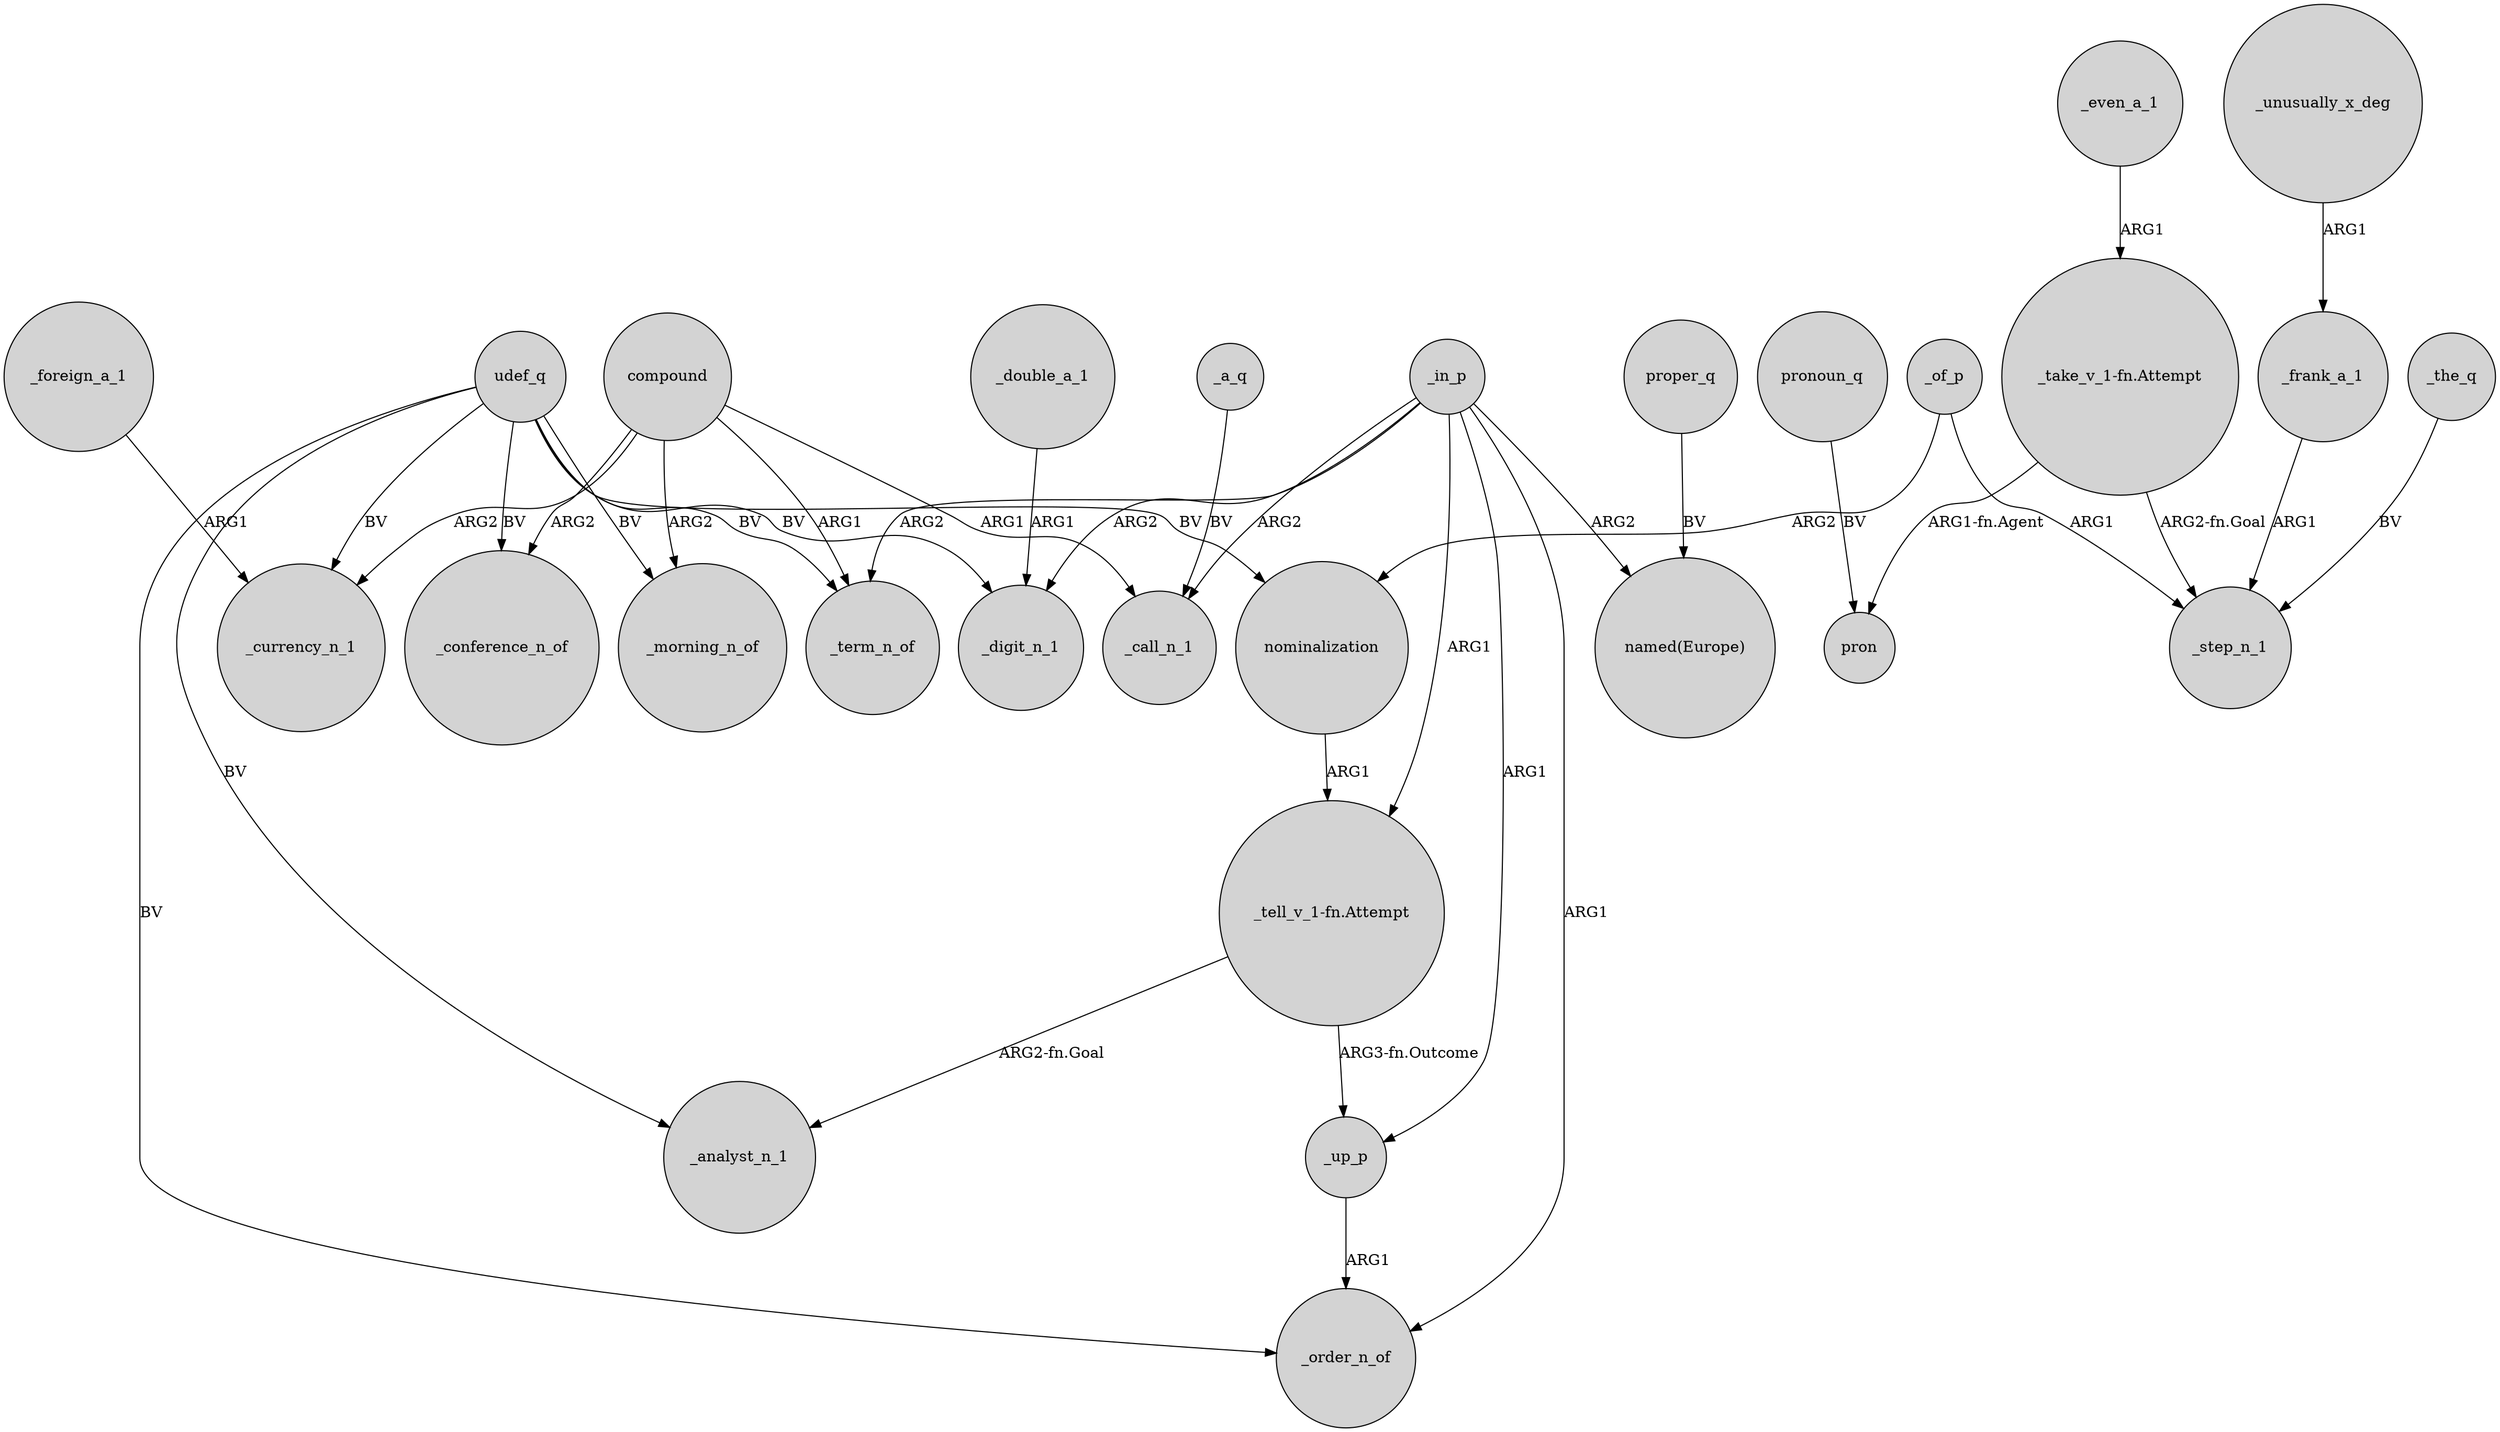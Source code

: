 digraph {
	node [shape=circle style=filled]
	udef_q -> _conference_n_of [label=BV]
	udef_q -> _term_n_of [label=BV]
	_in_p -> _up_p [label=ARG1]
	_the_q -> _step_n_1 [label=BV]
	_even_a_1 -> "_take_v_1-fn.Attempt" [label=ARG1]
	udef_q -> _analyst_n_1 [label=BV]
	_in_p -> "named(Europe)" [label=ARG2]
	_foreign_a_1 -> _currency_n_1 [label=ARG1]
	"_take_v_1-fn.Attempt" -> pron [label="ARG1-fn.Agent"]
	_a_q -> _call_n_1 [label=BV]
	compound -> _currency_n_1 [label=ARG2]
	nominalization -> "_tell_v_1-fn.Attempt" [label=ARG1]
	proper_q -> "named(Europe)" [label=BV]
	udef_q -> nominalization [label=BV]
	_in_p -> _digit_n_1 [label=ARG2]
	udef_q -> _order_n_of [label=BV]
	udef_q -> _currency_n_1 [label=BV]
	_in_p -> _call_n_1 [label=ARG2]
	"_tell_v_1-fn.Attempt" -> _up_p [label="ARG3-fn.Outcome"]
	_of_p -> nominalization [label=ARG2]
	pronoun_q -> pron [label=BV]
	compound -> _term_n_of [label=ARG1]
	compound -> _call_n_1 [label=ARG1]
	_in_p -> _order_n_of [label=ARG1]
	compound -> _conference_n_of [label=ARG2]
	_of_p -> _step_n_1 [label=ARG1]
	udef_q -> _digit_n_1 [label=BV]
	_in_p -> _term_n_of [label=ARG2]
	compound -> _morning_n_of [label=ARG2]
	"_tell_v_1-fn.Attempt" -> _analyst_n_1 [label="ARG2-fn.Goal"]
	_in_p -> "_tell_v_1-fn.Attempt" [label=ARG1]
	udef_q -> _morning_n_of [label=BV]
	_frank_a_1 -> _step_n_1 [label=ARG1]
	_double_a_1 -> _digit_n_1 [label=ARG1]
	_up_p -> _order_n_of [label=ARG1]
	_unusually_x_deg -> _frank_a_1 [label=ARG1]
	"_take_v_1-fn.Attempt" -> _step_n_1 [label="ARG2-fn.Goal"]
}
